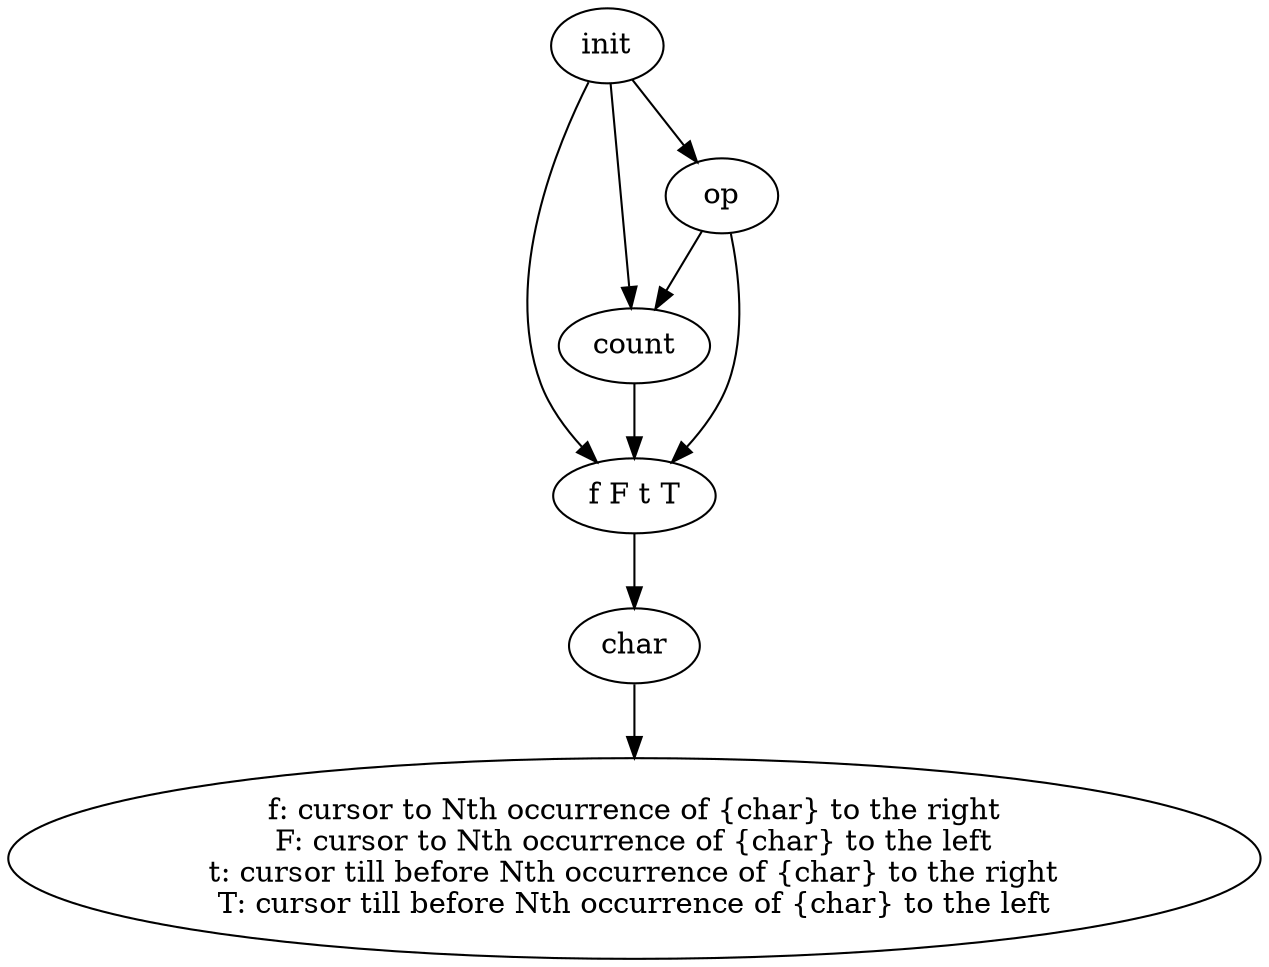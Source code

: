 digraph g
{

  /* list of nodes */
  "char" [label="char"];
  "command" [label="f: cursor to Nth occurrence of {char} to the right\nF: cursor to Nth occurrence of {char} to the left\nt: cursor till before Nth occurrence of {char} to the right\nT: cursor till before Nth occurrence of {char} to the left"];
  "count" [label="count"];
  "init" [label="init"];
  "key1" [label="f F t T"];
  "op" [label="op"];

  /* list of edges */
  "char" -> "command";
  "count" -> "key1";
  "init" -> "count";
  "init" -> "key1";
  "init" -> "op";
  "key1" -> "char";
  "op" -> "count";
  "op" -> "key1";
}
